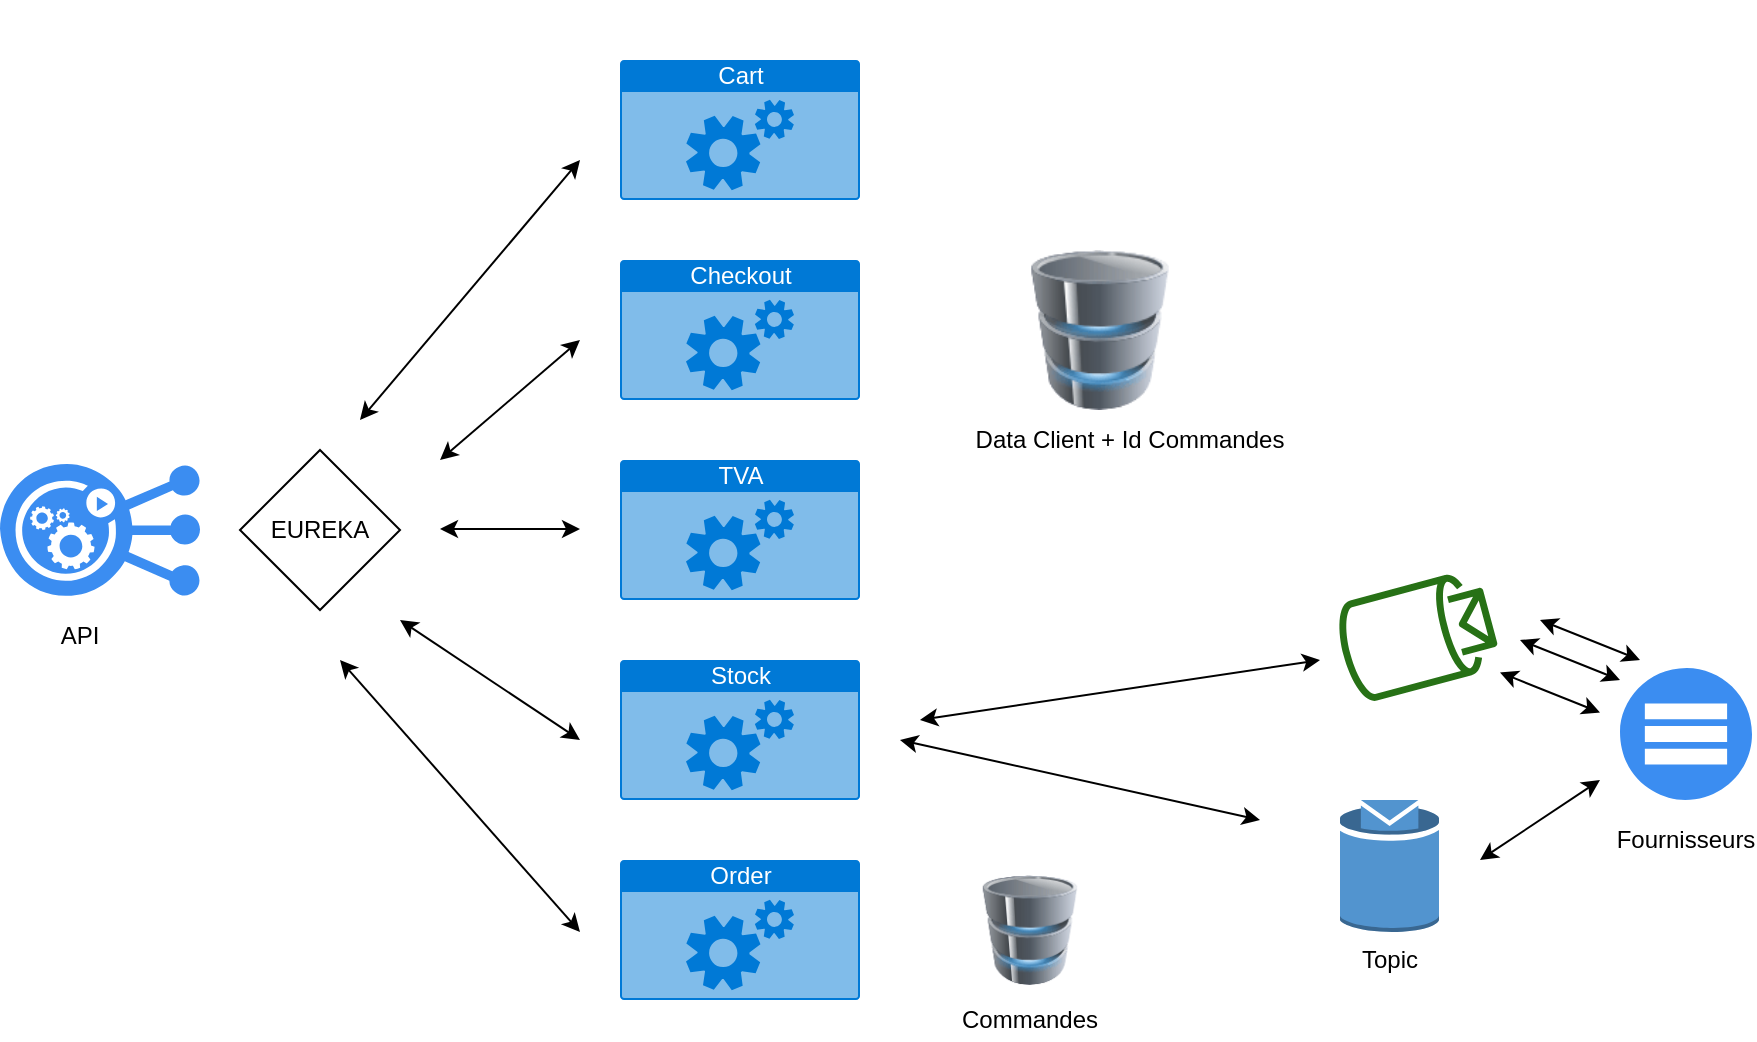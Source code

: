 <mxfile version="14.1.7" type="device"><diagram id="MB2nymffs9xugLtQtg0N" name="Page-1"><mxGraphModel dx="1422" dy="724" grid="1" gridSize="10" guides="1" tooltips="1" connect="1" arrows="1" fold="1" page="1" pageScale="1" pageWidth="1169" pageHeight="827" math="0" shadow="0"><root><mxCell id="0"/><mxCell id="1" parent="0"/><mxCell id="ZkgcfO3WzbrmFORyS3ER-1" value="Cart" style="html=1;strokeColor=none;fillColor=#0079D6;labelPosition=center;verticalLabelPosition=middle;verticalAlign=top;align=center;fontSize=12;outlineConnect=0;spacingTop=-6;fontColor=#FFFFFF;shape=mxgraph.sitemap.services;" parent="1" vertex="1"><mxGeometry x="580" y="140" width="120" height="70" as="geometry"/></mxCell><mxCell id="ZkgcfO3WzbrmFORyS3ER-2" value="Checkout" style="html=1;strokeColor=none;fillColor=#0079D6;labelPosition=center;verticalLabelPosition=middle;verticalAlign=top;align=center;fontSize=12;outlineConnect=0;spacingTop=-6;fontColor=#FFFFFF;shape=mxgraph.sitemap.services;" parent="1" vertex="1"><mxGeometry x="580" y="240" width="120" height="70" as="geometry"/></mxCell><mxCell id="ZkgcfO3WzbrmFORyS3ER-3" value="" style="image;html=1;image=img/lib/clip_art/computers/Database_128x128.png" parent="1" vertex="1"><mxGeometry x="780" y="235" width="80" height="80" as="geometry"/></mxCell><mxCell id="ZkgcfO3WzbrmFORyS3ER-4" value="TVA" style="html=1;strokeColor=none;fillColor=#0079D6;labelPosition=center;verticalLabelPosition=middle;verticalAlign=top;align=center;fontSize=12;outlineConnect=0;spacingTop=-6;fontColor=#FFFFFF;shape=mxgraph.sitemap.services;" parent="1" vertex="1"><mxGeometry x="580" y="340" width="120" height="70" as="geometry"/></mxCell><mxCell id="ZkgcfO3WzbrmFORyS3ER-5" value="Stock" style="html=1;strokeColor=none;fillColor=#0079D6;labelPosition=center;verticalLabelPosition=middle;verticalAlign=top;align=center;fontSize=12;outlineConnect=0;spacingTop=-6;fontColor=#FFFFFF;shape=mxgraph.sitemap.services;" parent="1" vertex="1"><mxGeometry x="580" y="440" width="120" height="70" as="geometry"/></mxCell><mxCell id="ZkgcfO3WzbrmFORyS3ER-6" value="Order" style="html=1;strokeColor=none;fillColor=#0079D6;labelPosition=center;verticalLabelPosition=middle;verticalAlign=top;align=center;fontSize=12;outlineConnect=0;spacingTop=-6;fontColor=#FFFFFF;shape=mxgraph.sitemap.services;" parent="1" vertex="1"><mxGeometry x="580" y="540" width="120" height="70" as="geometry"/></mxCell><mxCell id="ZkgcfO3WzbrmFORyS3ER-7" value="" style="image;html=1;image=img/lib/clip_art/computers/Database_128x128.png" parent="1" vertex="1"><mxGeometry x="760" y="547.5" width="50" height="55" as="geometry"/></mxCell><mxCell id="ZkgcfO3WzbrmFORyS3ER-10" value="" style="endArrow=classic;startArrow=classic;html=1;" parent="1" edge="1"><mxGeometry width="50" height="50" relative="1" as="geometry"><mxPoint x="720" y="480" as="sourcePoint"/><mxPoint x="900" y="520" as="targetPoint"/></mxGeometry></mxCell><mxCell id="ZkgcfO3WzbrmFORyS3ER-11" value="" style="outlineConnect=0;dashed=0;verticalLabelPosition=bottom;verticalAlign=top;align=center;html=1;shape=mxgraph.aws3.topic;fillColor=#5294CF;gradientColor=none;" parent="1" vertex="1"><mxGeometry x="940" y="510" width="49.5" height="66" as="geometry"/></mxCell><mxCell id="ZkgcfO3WzbrmFORyS3ER-12" value="" style="html=1;aspect=fixed;strokeColor=none;shadow=0;align=center;verticalAlign=top;fillColor=#3B8DF1;shape=mxgraph.gcp2.servers_stacked" parent="1" vertex="1"><mxGeometry x="1080" y="444" width="66" height="66" as="geometry"/></mxCell><mxCell id="ZkgcfO3WzbrmFORyS3ER-13" value="" style="endArrow=classic;startArrow=classic;html=1;" parent="1" edge="1"><mxGeometry width="50" height="50" relative="1" as="geometry"><mxPoint x="1010" y="540" as="sourcePoint"/><mxPoint x="1070" y="500" as="targetPoint"/></mxGeometry></mxCell><mxCell id="ZkgcfO3WzbrmFORyS3ER-14" value="Fournisseurs" style="text;html=1;strokeColor=none;fillColor=none;align=center;verticalAlign=middle;whiteSpace=wrap;rounded=0;" parent="1" vertex="1"><mxGeometry x="1093" y="520" width="40" height="20" as="geometry"/></mxCell><mxCell id="ZkgcfO3WzbrmFORyS3ER-15" value="Topic" style="text;html=1;strokeColor=none;fillColor=none;align=center;verticalAlign=middle;whiteSpace=wrap;rounded=0;" parent="1" vertex="1"><mxGeometry x="944.75" y="580" width="40" height="20" as="geometry"/></mxCell><mxCell id="ZkgcfO3WzbrmFORyS3ER-16" value="Data Client + Id Commandes&lt;br&gt;" style="text;html=1;strokeColor=none;fillColor=none;align=center;verticalAlign=middle;whiteSpace=wrap;rounded=0;" parent="1" vertex="1"><mxGeometry x="750" y="320" width="170" height="20" as="geometry"/></mxCell><mxCell id="ZkgcfO3WzbrmFORyS3ER-17" value="Commandes" style="text;html=1;strokeColor=none;fillColor=none;align=center;verticalAlign=middle;whiteSpace=wrap;rounded=0;" parent="1" vertex="1"><mxGeometry x="735" y="610" width="100" height="20" as="geometry"/></mxCell><mxCell id="ZkgcfO3WzbrmFORyS3ER-20" value="" style="outlineConnect=0;fontColor=#232F3E;gradientColor=none;fillColor=#277116;strokeColor=none;dashed=0;verticalLabelPosition=bottom;verticalAlign=top;align=center;html=1;fontSize=12;fontStyle=0;aspect=fixed;pointerEvents=1;shape=mxgraph.aws4.topic_2;rotation=75;" parent="1" vertex="1"><mxGeometry x="952.57" y="390" width="51.79" height="76.23" as="geometry"/></mxCell><mxCell id="ZkgcfO3WzbrmFORyS3ER-21" value="" style="endArrow=classic;startArrow=classic;html=1;" parent="1" edge="1"><mxGeometry width="50" height="50" relative="1" as="geometry"><mxPoint x="730" y="470" as="sourcePoint"/><mxPoint x="930" y="440" as="targetPoint"/></mxGeometry></mxCell><mxCell id="ZkgcfO3WzbrmFORyS3ER-22" value="" style="endArrow=classic;startArrow=classic;html=1;" parent="1" edge="1"><mxGeometry width="50" height="50" relative="1" as="geometry"><mxPoint x="1030" y="430" as="sourcePoint"/><mxPoint x="1080" y="450" as="targetPoint"/></mxGeometry></mxCell><mxCell id="ZkgcfO3WzbrmFORyS3ER-23" value="" style="endArrow=classic;startArrow=classic;html=1;" parent="1" edge="1"><mxGeometry width="50" height="50" relative="1" as="geometry"><mxPoint x="1040" y="420.0" as="sourcePoint"/><mxPoint x="1090" y="440.0" as="targetPoint"/></mxGeometry></mxCell><mxCell id="ZkgcfO3WzbrmFORyS3ER-24" value="" style="endArrow=classic;startArrow=classic;html=1;" parent="1" edge="1"><mxGeometry width="50" height="50" relative="1" as="geometry"><mxPoint x="1020" y="446.23" as="sourcePoint"/><mxPoint x="1070" y="466.23" as="targetPoint"/></mxGeometry></mxCell><mxCell id="ZkgcfO3WzbrmFORyS3ER-25" value="EUREKA" style="rhombus;whiteSpace=wrap;html=1;" parent="1" vertex="1"><mxGeometry x="390" y="335" width="80" height="80" as="geometry"/></mxCell><mxCell id="ZkgcfO3WzbrmFORyS3ER-26" value="" style="endArrow=classic;startArrow=classic;html=1;" parent="1" edge="1"><mxGeometry width="50" height="50" relative="1" as="geometry"><mxPoint x="450" y="320" as="sourcePoint"/><mxPoint x="560" y="190" as="targetPoint"/></mxGeometry></mxCell><mxCell id="ZkgcfO3WzbrmFORyS3ER-27" value="" style="endArrow=classic;startArrow=classic;html=1;" parent="1" edge="1"><mxGeometry width="50" height="50" relative="1" as="geometry"><mxPoint x="490" y="340" as="sourcePoint"/><mxPoint x="560" y="280" as="targetPoint"/></mxGeometry></mxCell><mxCell id="ZkgcfO3WzbrmFORyS3ER-28" value="" style="endArrow=classic;startArrow=classic;html=1;" parent="1" edge="1"><mxGeometry width="50" height="50" relative="1" as="geometry"><mxPoint x="490" y="374.5" as="sourcePoint"/><mxPoint x="560" y="374.5" as="targetPoint"/></mxGeometry></mxCell><mxCell id="ZkgcfO3WzbrmFORyS3ER-29" value="" style="endArrow=classic;startArrow=classic;html=1;" parent="1" edge="1"><mxGeometry width="50" height="50" relative="1" as="geometry"><mxPoint x="470" y="420" as="sourcePoint"/><mxPoint x="560" y="480" as="targetPoint"/></mxGeometry></mxCell><mxCell id="ZkgcfO3WzbrmFORyS3ER-30" value="" style="endArrow=classic;startArrow=classic;html=1;" parent="1" edge="1"><mxGeometry width="50" height="50" relative="1" as="geometry"><mxPoint x="440" y="440" as="sourcePoint"/><mxPoint x="560" y="576" as="targetPoint"/></mxGeometry></mxCell><mxCell id="ZkgcfO3WzbrmFORyS3ER-31" value="" style="html=1;aspect=fixed;strokeColor=none;shadow=0;align=center;verticalAlign=top;fillColor=#3B8DF1;shape=mxgraph.gcp2.replication_controller_3" parent="1" vertex="1"><mxGeometry x="270" y="342" width="100" height="66" as="geometry"/></mxCell><mxCell id="ZkgcfO3WzbrmFORyS3ER-32" value="API" style="text;html=1;strokeColor=none;fillColor=none;align=center;verticalAlign=middle;whiteSpace=wrap;rounded=0;" parent="1" vertex="1"><mxGeometry x="290" y="418.12" width="40" height="20" as="geometry"/></mxCell><mxCell id="cHwL27ctcJ_X6NJzjeYB-1" value="" style="shape=image;html=1;verticalAlign=top;verticalLabelPosition=bottom;labelBackgroundColor=#ffffff;imageAspect=0;aspect=fixed;image=https://cdn4.iconfinder.com/data/icons/icocentre-free-icons/137/f-check_256-128.png" parent="1" vertex="1"><mxGeometry x="652" y="110" width="68" height="68" as="geometry"/></mxCell></root></mxGraphModel></diagram></mxfile>